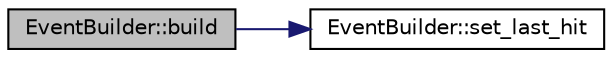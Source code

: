 digraph "EventBuilder::build"
{
 // LATEX_PDF_SIZE
  edge [fontname="Helvetica",fontsize="10",labelfontname="Helvetica",labelfontsize="10"];
  node [fontname="Helvetica",fontsize="10",shape=record];
  rankdir="LR";
  Node1 [label="EventBuilder::build",height=0.2,width=0.4,color="black", fillcolor="grey75", style="filled", fontcolor="black",tooltip=" "];
  Node1 -> Node2 [color="midnightblue",fontsize="10",style="solid",fontname="Helvetica"];
  Node2 [label="EventBuilder::set_last_hit",height=0.2,width=0.4,color="black", fillcolor="white", style="filled",URL="$class_event_builder.html#a4f56ddbeef9ac86eca830a3742fb30c7",tooltip=" "];
}
